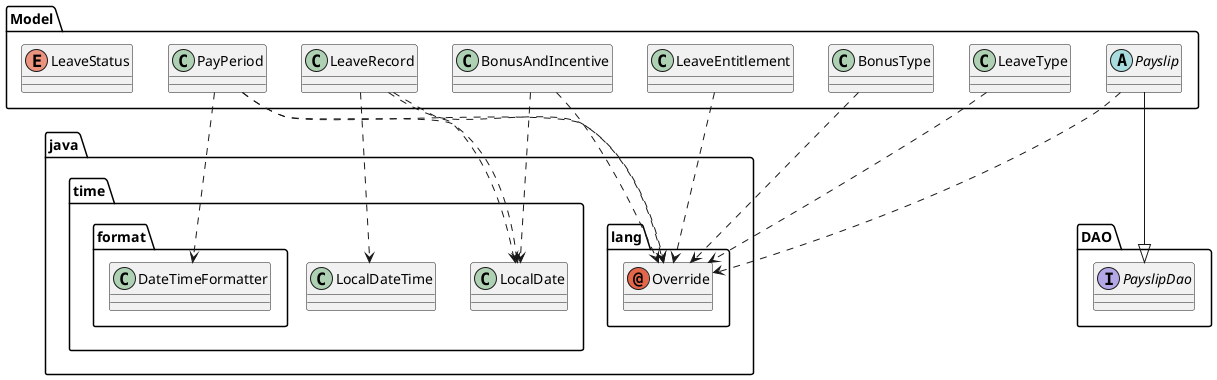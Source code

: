 @startuml
abstract class Model.Payslip
annotation java.lang.Override
class Model.BonusAndIncentive
class Model.BonusType
class Model.LeaveEntitlement
class Model.LeaveRecord
class Model.LeaveType
class Model.PayPeriod
class java.time.LocalDate
class java.time.LocalDateTime
class java.time.format.DateTimeFormatter
enum Model.LeaveStatus
interface DAO.PayslipDao
Model.Payslip ..> java.lang.Override
Model.Payslip --|> DAO.PayslipDao
Model.BonusAndIncentive ..> java.lang.Override
Model.BonusAndIncentive ..> java.time.LocalDate
Model.BonusType ..> java.lang.Override
Model.LeaveEntitlement ..> java.lang.Override
Model.LeaveRecord ..> java.lang.Override
Model.LeaveRecord ..> java.time.LocalDate
Model.LeaveRecord ..> java.time.LocalDateTime
Model.LeaveType ..> java.lang.Override
Model.PayPeriod ..> java.lang.Override
Model.PayPeriod ..> java.time.LocalDate
Model.PayPeriod ..> java.time.format.DateTimeFormatter
@enduml
